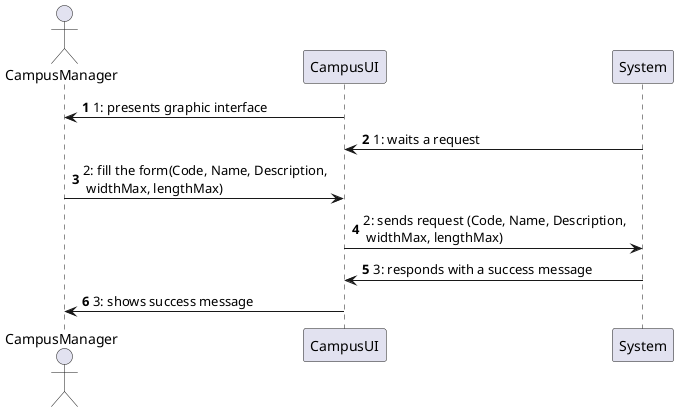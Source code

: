 @startuml
'https://plantuml.com/sequence-diagram

autonumber

actor CampusManager as GC
participant CampusUI as GUI
participant System as S

GUI -> GC : 1: presents graphic interface
S -> GUI : 1: waits a request
GC -> GUI : 2: fill the form(Code, Name, Description,\n widthMax, lengthMax)
GUI -> S : 2: sends request (Code, Name, Description,\n widthMax, lengthMax)
S -> GUI : 3: responds with a success message
GUI -> GC : 3: shows success message

@enduml